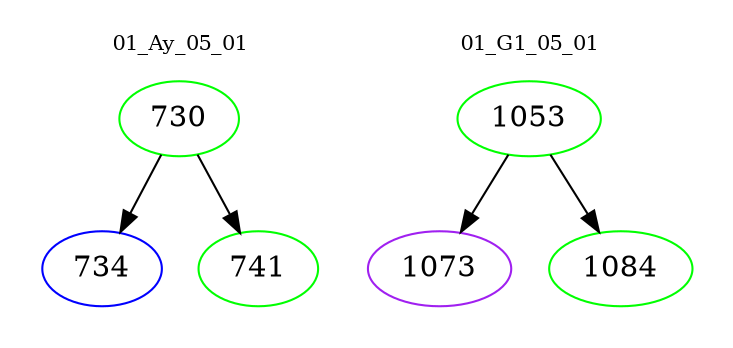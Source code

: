 digraph{
subgraph cluster_0 {
color = white
label = "01_Ay_05_01";
fontsize=10;
T0_730 [label="730", color="green"]
T0_730 -> T0_734 [color="black"]
T0_734 [label="734", color="blue"]
T0_730 -> T0_741 [color="black"]
T0_741 [label="741", color="green"]
}
subgraph cluster_1 {
color = white
label = "01_G1_05_01";
fontsize=10;
T1_1053 [label="1053", color="green"]
T1_1053 -> T1_1073 [color="black"]
T1_1073 [label="1073", color="purple"]
T1_1053 -> T1_1084 [color="black"]
T1_1084 [label="1084", color="green"]
}
}

